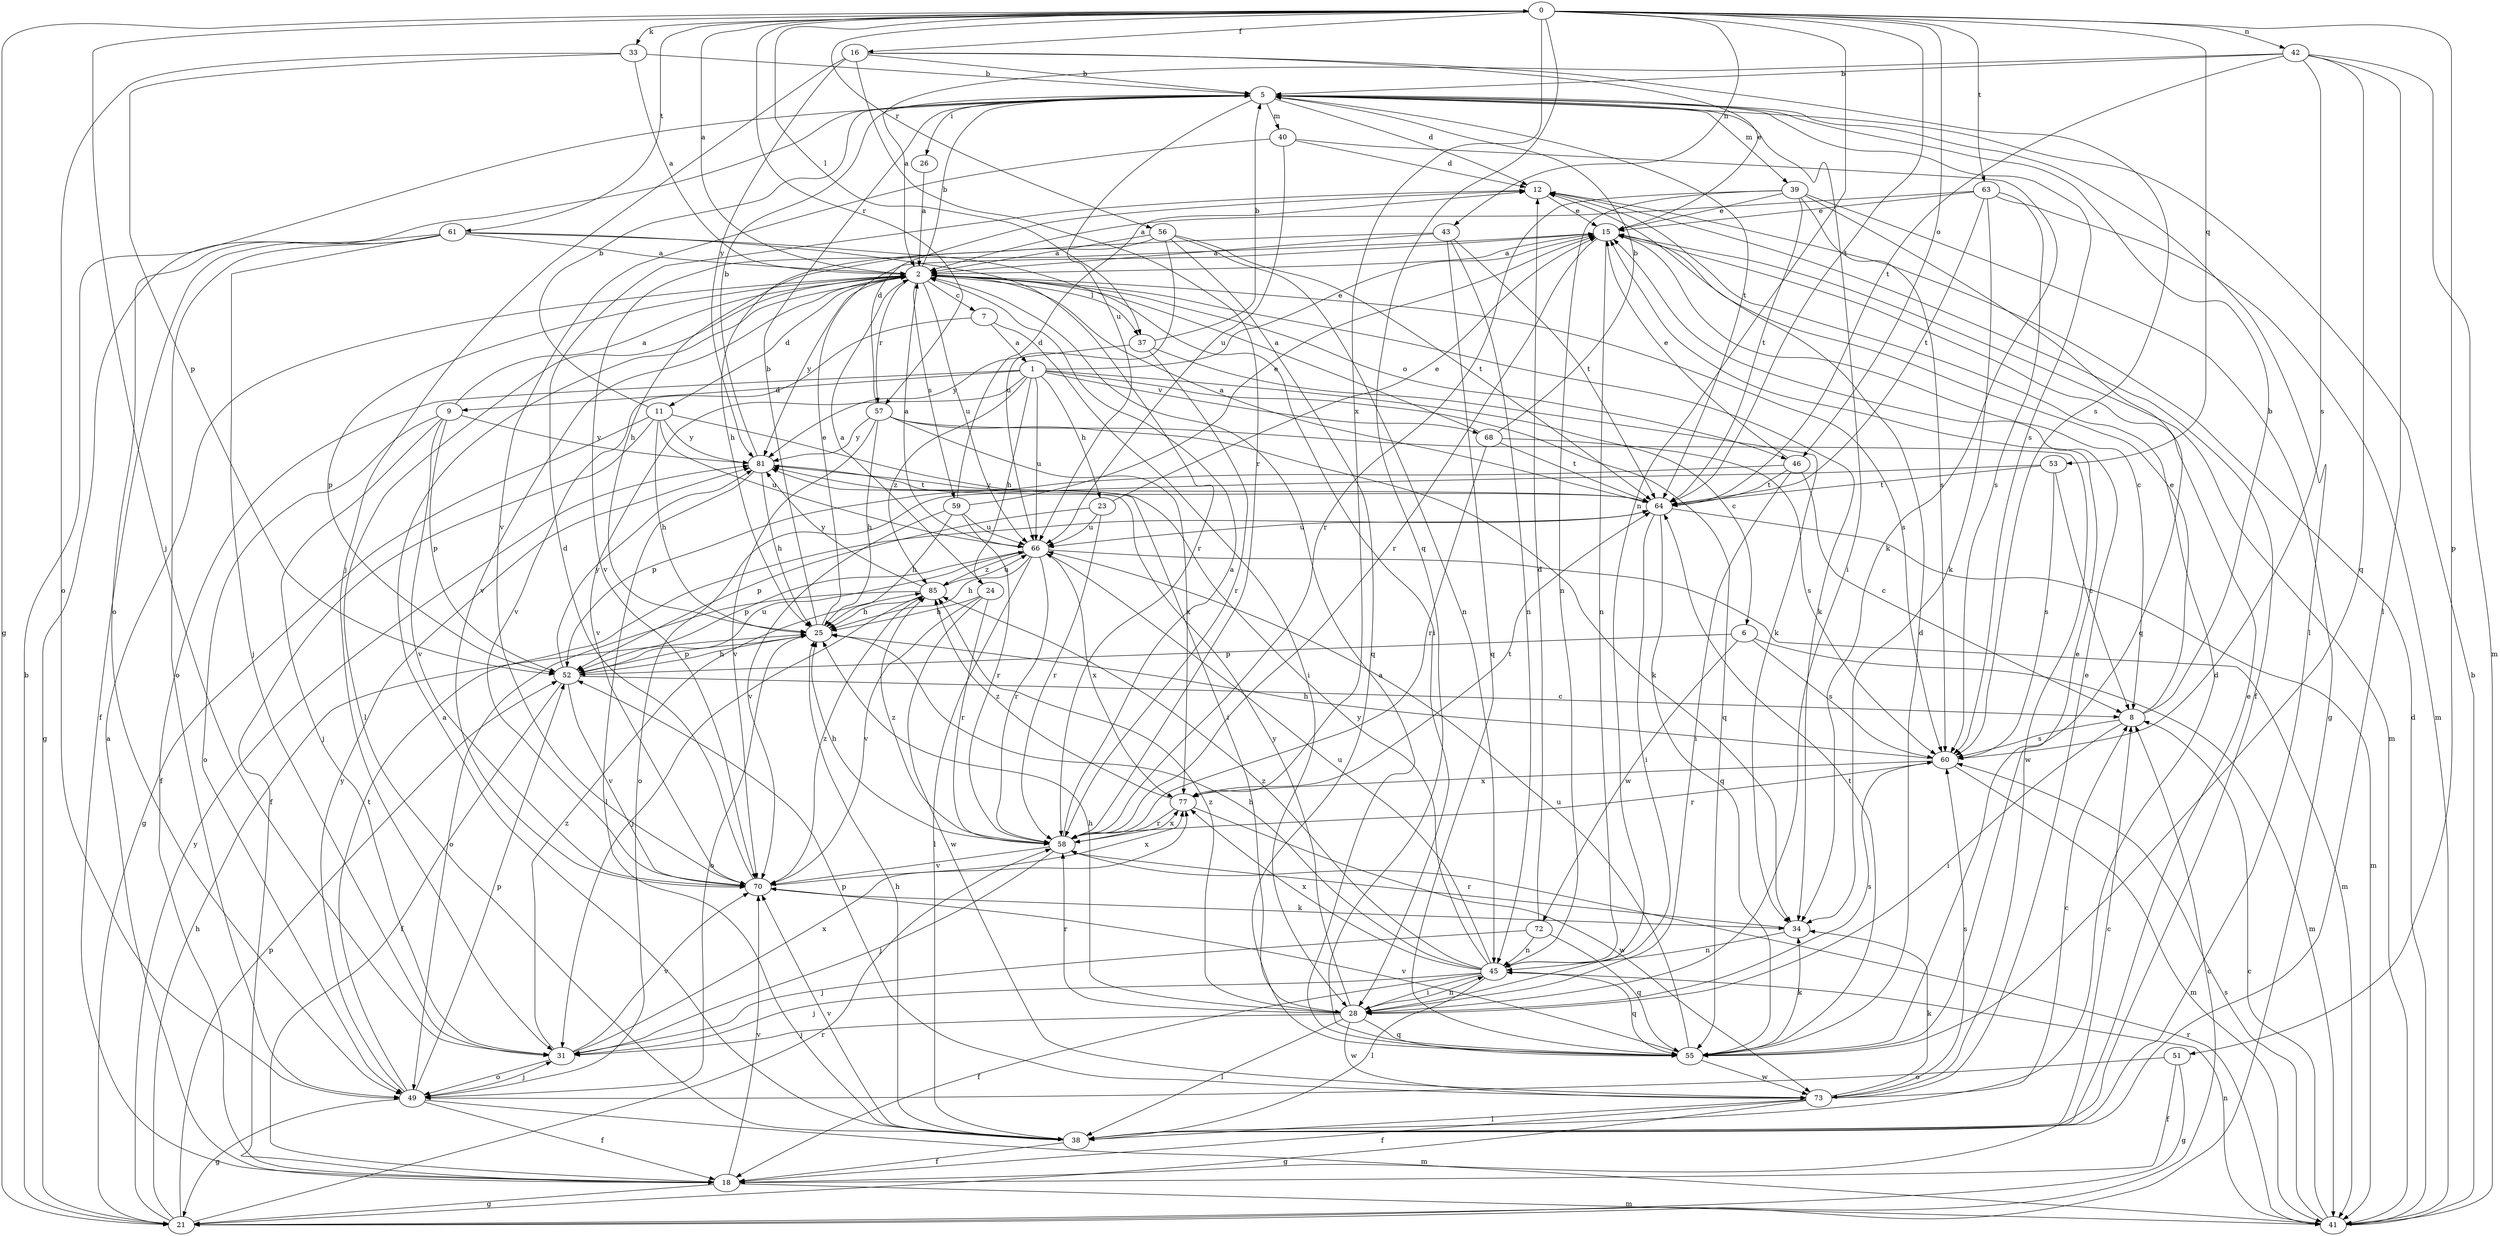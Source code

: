 strict digraph  {
0;
1;
2;
5;
6;
7;
8;
9;
11;
12;
15;
16;
18;
21;
23;
24;
25;
26;
28;
31;
33;
34;
37;
38;
39;
40;
41;
42;
43;
45;
46;
49;
51;
52;
53;
55;
56;
57;
58;
59;
60;
61;
63;
64;
66;
68;
70;
72;
73;
77;
81;
85;
0 -> 16  [label=f];
0 -> 21  [label=g];
0 -> 31  [label=j];
0 -> 33  [label=k];
0 -> 37  [label=l];
0 -> 42  [label=n];
0 -> 43  [label=n];
0 -> 45  [label=n];
0 -> 46  [label=o];
0 -> 51  [label=p];
0 -> 53  [label=q];
0 -> 55  [label=q];
0 -> 56  [label=r];
0 -> 57  [label=r];
0 -> 61  [label=t];
0 -> 63  [label=t];
0 -> 64  [label=t];
0 -> 77  [label=x];
1 -> 6  [label=c];
1 -> 9  [label=d];
1 -> 15  [label=e];
1 -> 18  [label=f];
1 -> 23  [label=h];
1 -> 24  [label=h];
1 -> 55  [label=q];
1 -> 66  [label=u];
1 -> 68  [label=v];
1 -> 70  [label=v];
1 -> 85  [label=z];
2 -> 0  [label=a];
2 -> 5  [label=b];
2 -> 7  [label=c];
2 -> 11  [label=d];
2 -> 34  [label=k];
2 -> 37  [label=l];
2 -> 38  [label=l];
2 -> 46  [label=o];
2 -> 52  [label=p];
2 -> 57  [label=r];
2 -> 59  [label=s];
2 -> 60  [label=s];
2 -> 66  [label=u];
2 -> 70  [label=v];
2 -> 81  [label=y];
5 -> 12  [label=d];
5 -> 26  [label=i];
5 -> 28  [label=i];
5 -> 38  [label=l];
5 -> 39  [label=m];
5 -> 40  [label=m];
5 -> 49  [label=o];
5 -> 60  [label=s];
5 -> 64  [label=t];
5 -> 66  [label=u];
6 -> 41  [label=m];
6 -> 52  [label=p];
6 -> 60  [label=s];
6 -> 72  [label=w];
7 -> 1  [label=a];
7 -> 28  [label=i];
7 -> 70  [label=v];
8 -> 5  [label=b];
8 -> 15  [label=e];
8 -> 28  [label=i];
8 -> 60  [label=s];
9 -> 2  [label=a];
9 -> 31  [label=j];
9 -> 49  [label=o];
9 -> 52  [label=p];
9 -> 70  [label=v];
9 -> 81  [label=y];
11 -> 5  [label=b];
11 -> 18  [label=f];
11 -> 21  [label=g];
11 -> 25  [label=h];
11 -> 28  [label=i];
11 -> 66  [label=u];
11 -> 81  [label=y];
12 -> 15  [label=e];
12 -> 18  [label=f];
15 -> 2  [label=a];
15 -> 8  [label=c];
15 -> 41  [label=m];
15 -> 45  [label=n];
15 -> 58  [label=r];
15 -> 70  [label=v];
16 -> 5  [label=b];
16 -> 15  [label=e];
16 -> 31  [label=j];
16 -> 58  [label=r];
16 -> 60  [label=s];
16 -> 81  [label=y];
18 -> 2  [label=a];
18 -> 21  [label=g];
18 -> 41  [label=m];
18 -> 70  [label=v];
21 -> 5  [label=b];
21 -> 8  [label=c];
21 -> 25  [label=h];
21 -> 52  [label=p];
21 -> 58  [label=r];
21 -> 81  [label=y];
23 -> 15  [label=e];
23 -> 52  [label=p];
23 -> 58  [label=r];
23 -> 66  [label=u];
24 -> 2  [label=a];
24 -> 25  [label=h];
24 -> 58  [label=r];
24 -> 70  [label=v];
24 -> 73  [label=w];
25 -> 5  [label=b];
25 -> 15  [label=e];
25 -> 49  [label=o];
25 -> 52  [label=p];
26 -> 2  [label=a];
28 -> 25  [label=h];
28 -> 31  [label=j];
28 -> 38  [label=l];
28 -> 45  [label=n];
28 -> 55  [label=q];
28 -> 58  [label=r];
28 -> 60  [label=s];
28 -> 73  [label=w];
28 -> 81  [label=y];
28 -> 85  [label=z];
31 -> 49  [label=o];
31 -> 70  [label=v];
31 -> 77  [label=x];
31 -> 85  [label=z];
33 -> 2  [label=a];
33 -> 5  [label=b];
33 -> 49  [label=o];
33 -> 52  [label=p];
34 -> 45  [label=n];
34 -> 58  [label=r];
37 -> 5  [label=b];
37 -> 34  [label=k];
37 -> 58  [label=r];
37 -> 81  [label=y];
38 -> 2  [label=a];
38 -> 8  [label=c];
38 -> 12  [label=d];
38 -> 15  [label=e];
38 -> 18  [label=f];
38 -> 25  [label=h];
38 -> 70  [label=v];
39 -> 15  [label=e];
39 -> 21  [label=g];
39 -> 45  [label=n];
39 -> 55  [label=q];
39 -> 58  [label=r];
39 -> 60  [label=s];
39 -> 64  [label=t];
40 -> 12  [label=d];
40 -> 34  [label=k];
40 -> 66  [label=u];
40 -> 70  [label=v];
41 -> 5  [label=b];
41 -> 8  [label=c];
41 -> 12  [label=d];
41 -> 45  [label=n];
41 -> 58  [label=r];
41 -> 60  [label=s];
42 -> 2  [label=a];
42 -> 5  [label=b];
42 -> 38  [label=l];
42 -> 41  [label=m];
42 -> 55  [label=q];
42 -> 60  [label=s];
42 -> 64  [label=t];
43 -> 2  [label=a];
43 -> 25  [label=h];
43 -> 45  [label=n];
43 -> 55  [label=q];
43 -> 64  [label=t];
45 -> 18  [label=f];
45 -> 25  [label=h];
45 -> 28  [label=i];
45 -> 31  [label=j];
45 -> 38  [label=l];
45 -> 55  [label=q];
45 -> 66  [label=u];
45 -> 77  [label=x];
45 -> 81  [label=y];
45 -> 85  [label=z];
46 -> 8  [label=c];
46 -> 15  [label=e];
46 -> 28  [label=i];
46 -> 52  [label=p];
46 -> 64  [label=t];
49 -> 18  [label=f];
49 -> 21  [label=g];
49 -> 31  [label=j];
49 -> 41  [label=m];
49 -> 52  [label=p];
49 -> 64  [label=t];
49 -> 81  [label=y];
51 -> 18  [label=f];
51 -> 21  [label=g];
51 -> 49  [label=o];
52 -> 8  [label=c];
52 -> 18  [label=f];
52 -> 25  [label=h];
52 -> 66  [label=u];
52 -> 70  [label=v];
52 -> 81  [label=y];
53 -> 8  [label=c];
53 -> 49  [label=o];
53 -> 60  [label=s];
53 -> 64  [label=t];
55 -> 2  [label=a];
55 -> 12  [label=d];
55 -> 15  [label=e];
55 -> 34  [label=k];
55 -> 64  [label=t];
55 -> 66  [label=u];
55 -> 70  [label=v];
55 -> 73  [label=w];
56 -> 2  [label=a];
56 -> 25  [label=h];
56 -> 45  [label=n];
56 -> 55  [label=q];
56 -> 64  [label=t];
56 -> 66  [label=u];
57 -> 12  [label=d];
57 -> 25  [label=h];
57 -> 34  [label=k];
57 -> 70  [label=v];
57 -> 73  [label=w];
57 -> 77  [label=x];
57 -> 81  [label=y];
58 -> 2  [label=a];
58 -> 25  [label=h];
58 -> 31  [label=j];
58 -> 70  [label=v];
58 -> 77  [label=x];
58 -> 85  [label=z];
59 -> 12  [label=d];
59 -> 15  [label=e];
59 -> 25  [label=h];
59 -> 58  [label=r];
59 -> 66  [label=u];
59 -> 70  [label=v];
60 -> 25  [label=h];
60 -> 41  [label=m];
60 -> 58  [label=r];
60 -> 77  [label=x];
61 -> 2  [label=a];
61 -> 18  [label=f];
61 -> 21  [label=g];
61 -> 28  [label=i];
61 -> 31  [label=j];
61 -> 49  [label=o];
61 -> 58  [label=r];
63 -> 2  [label=a];
63 -> 15  [label=e];
63 -> 34  [label=k];
63 -> 41  [label=m];
63 -> 60  [label=s];
63 -> 64  [label=t];
64 -> 2  [label=a];
64 -> 28  [label=i];
64 -> 41  [label=m];
64 -> 55  [label=q];
64 -> 66  [label=u];
64 -> 81  [label=y];
66 -> 2  [label=a];
66 -> 25  [label=h];
66 -> 38  [label=l];
66 -> 41  [label=m];
66 -> 52  [label=p];
66 -> 58  [label=r];
66 -> 77  [label=x];
66 -> 85  [label=z];
68 -> 2  [label=a];
68 -> 5  [label=b];
68 -> 58  [label=r];
68 -> 60  [label=s];
68 -> 64  [label=t];
70 -> 12  [label=d];
70 -> 34  [label=k];
70 -> 77  [label=x];
70 -> 85  [label=z];
72 -> 12  [label=d];
72 -> 31  [label=j];
72 -> 45  [label=n];
72 -> 55  [label=q];
73 -> 8  [label=c];
73 -> 15  [label=e];
73 -> 18  [label=f];
73 -> 21  [label=g];
73 -> 34  [label=k];
73 -> 38  [label=l];
73 -> 52  [label=p];
73 -> 60  [label=s];
77 -> 58  [label=r];
77 -> 64  [label=t];
77 -> 73  [label=w];
77 -> 85  [label=z];
81 -> 5  [label=b];
81 -> 25  [label=h];
81 -> 38  [label=l];
81 -> 64  [label=t];
85 -> 25  [label=h];
85 -> 31  [label=j];
85 -> 49  [label=o];
85 -> 66  [label=u];
85 -> 81  [label=y];
}
